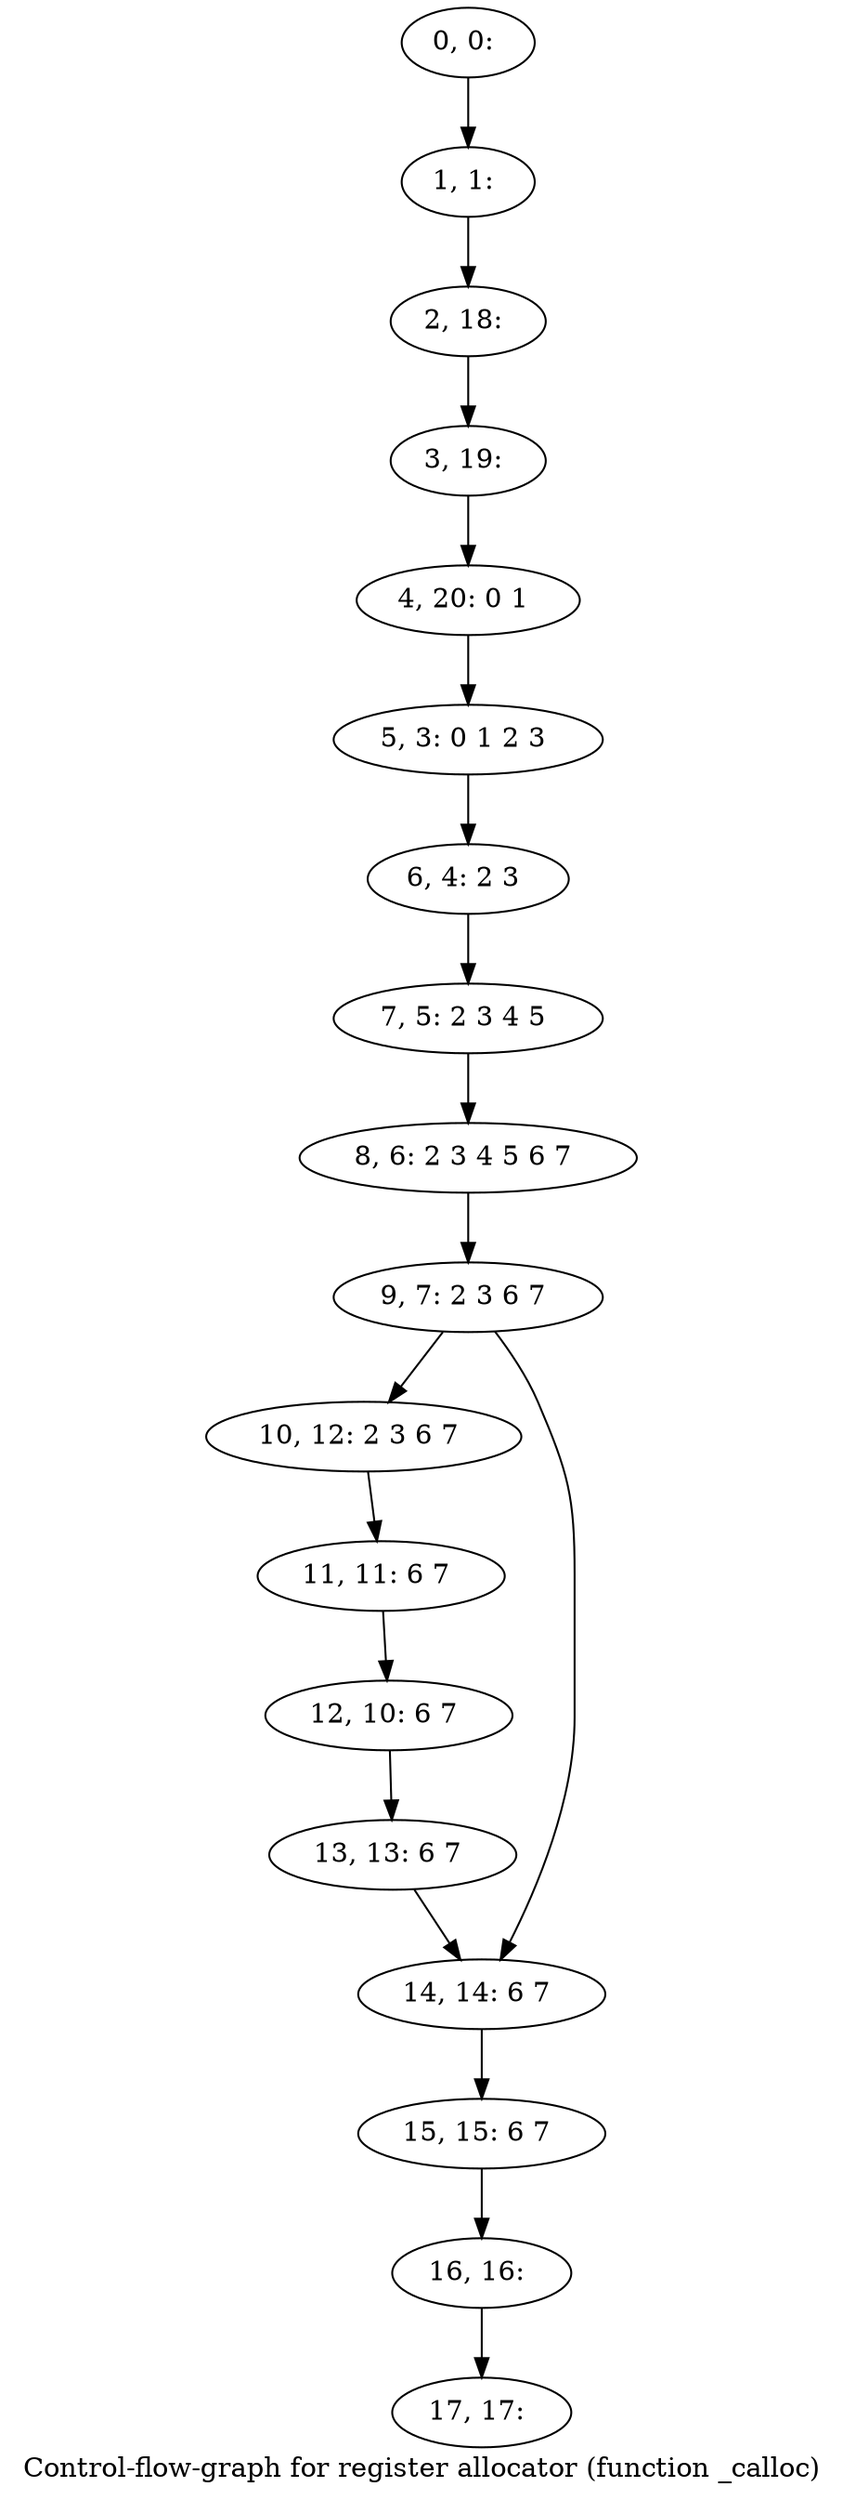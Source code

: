 digraph G {
graph [label="Control-flow-graph for register allocator (function _calloc)"]
0[label="0, 0: "];
1[label="1, 1: "];
2[label="2, 18: "];
3[label="3, 19: "];
4[label="4, 20: 0 1 "];
5[label="5, 3: 0 1 2 3 "];
6[label="6, 4: 2 3 "];
7[label="7, 5: 2 3 4 5 "];
8[label="8, 6: 2 3 4 5 6 7 "];
9[label="9, 7: 2 3 6 7 "];
10[label="10, 12: 2 3 6 7 "];
11[label="11, 11: 6 7 "];
12[label="12, 10: 6 7 "];
13[label="13, 13: 6 7 "];
14[label="14, 14: 6 7 "];
15[label="15, 15: 6 7 "];
16[label="16, 16: "];
17[label="17, 17: "];
0->1 ;
1->2 ;
2->3 ;
3->4 ;
4->5 ;
5->6 ;
6->7 ;
7->8 ;
8->9 ;
9->10 ;
9->14 ;
10->11 ;
11->12 ;
12->13 ;
13->14 ;
14->15 ;
15->16 ;
16->17 ;
}
